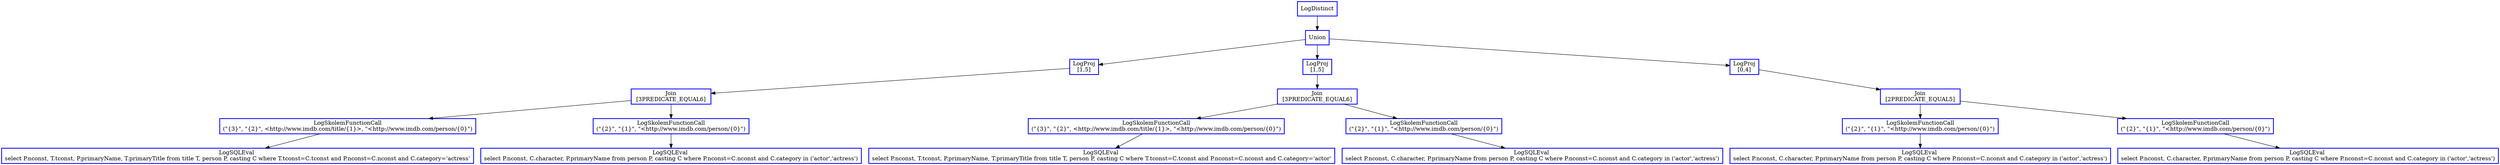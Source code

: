 digraph  g{
node [shape=rectangle, color=black, fontcolor=black, style=bold]
0 [label="LogDistinct" , color = blue] ; 
1 [label="Union", color = blue] ; 
0 -> 1 ; 
2 [label="LogProj
[1,5]" , color = blue] ; 
1 -> 2 ; 
3 [label="Join\n [3PREDICATE_EQUAL6] ", color = blue] ; 
2 -> 3 ; 
4 [label="LogSkolemFunctionCall
(\"{3}\", \"{2}\", <http://www.imdb.com/title/{1}>, \"<http://www.imdb.com/person/{0}\")" , color = blue] ; 
3 -> 4 ; 
5 [label="LogSQLEval 
select P.nconst, T.tconst, P.primaryName, T.primaryTitle from title T, person P, casting C where T.tconst=C.tconst and P.nconst=C.nconst and C.category='actress'", color = blue] ; 
4 -> 5 ; 
6 [label="LogSkolemFunctionCall
(\"{2}\", \"{1}\", \"<http://www.imdb.com/person/{0}\")" , color = blue] ; 
3 -> 6 ; 
7 [label="LogSQLEval 
select P.nconst, C.character, P.primaryName from person P, casting C where P.nconst=C.nconst and C.category in ('actor','actress')", color = blue] ; 
6 -> 7 ; 
9 [label="LogProj
[1,5]" , color = blue] ; 
1 -> 9 ; 
10 [label="Join\n [3PREDICATE_EQUAL6] ", color = blue] ; 
9 -> 10 ; 
11 [label="LogSkolemFunctionCall
(\"{3}\", \"{2}\", <http://www.imdb.com/title/{1}>, \"<http://www.imdb.com/person/{0}\")" , color = blue] ; 
10 -> 11 ; 
12 [label="LogSQLEval 
select P.nconst, T.tconst, P.primaryName, T.primaryTitle from title T, person P, casting C where T.tconst=C.tconst and P.nconst=C.nconst and C.category='actor'", color = blue] ; 
11 -> 12 ; 
13 [label="LogSkolemFunctionCall
(\"{2}\", \"{1}\", \"<http://www.imdb.com/person/{0}\")" , color = blue] ; 
10 -> 13 ; 
14 [label="LogSQLEval 
select P.nconst, C.character, P.primaryName from person P, casting C where P.nconst=C.nconst and C.category in ('actor','actress')", color = blue] ; 
13 -> 14 ; 
16 [label="LogProj
[0,4]" , color = blue] ; 
1 -> 16 ; 
17 [label="Join\n [2PREDICATE_EQUAL5] ", color = blue] ; 
16 -> 17 ; 
18 [label="LogSkolemFunctionCall
(\"{2}\", \"{1}\", \"<http://www.imdb.com/person/{0}\")" , color = blue] ; 
17 -> 18 ; 
19 [label="LogSQLEval 
select P.nconst, C.character, P.primaryName from person P, casting C where P.nconst=C.nconst and C.category in ('actor','actress')", color = blue] ; 
18 -> 19 ; 
20 [label="LogSkolemFunctionCall
(\"{2}\", \"{1}\", \"<http://www.imdb.com/person/{0}\")" , color = blue] ; 
17 -> 20 ; 
21 [label="LogSQLEval 
select P.nconst, C.character, P.primaryName from person P, casting C where P.nconst=C.nconst and C.category in ('actor','actress')", color = blue] ; 
20 -> 21 ; 
}

